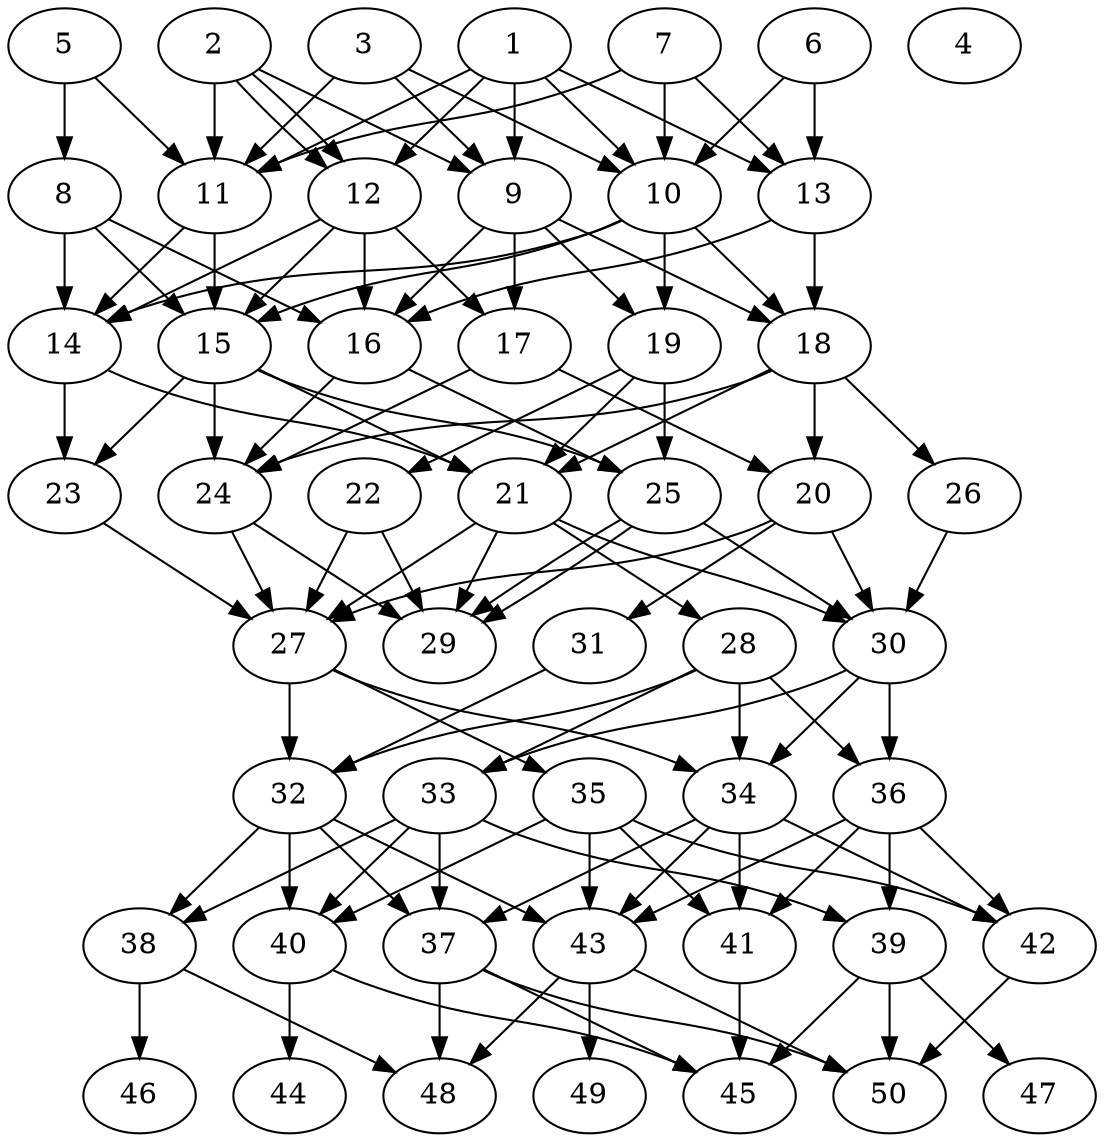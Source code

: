 // DAG automatically generated by daggen at Thu Oct  3 14:07:57 2019
// ./daggen --dot -n 50 --ccr 0.3 --fat 0.5 --regular 0.7 --density 0.7 --mindata 5242880 --maxdata 52428800 
digraph G {
  1 [size="152029867", alpha="0.06", expect_size="45608960"] 
  1 -> 9 [size ="45608960"]
  1 -> 10 [size ="45608960"]
  1 -> 11 [size ="45608960"]
  1 -> 12 [size ="45608960"]
  1 -> 13 [size ="45608960"]
  2 [size="158354773", alpha="0.07", expect_size="47506432"] 
  2 -> 9 [size ="47506432"]
  2 -> 11 [size ="47506432"]
  2 -> 12 [size ="47506432"]
  2 -> 12 [size ="47506432"]
  3 [size="109407573", alpha="0.10", expect_size="32822272"] 
  3 -> 9 [size ="32822272"]
  3 -> 10 [size ="32822272"]
  3 -> 11 [size ="32822272"]
  4 [size="88961707", alpha="0.16", expect_size="26688512"] 
  5 [size="108383573", alpha="0.13", expect_size="32515072"] 
  5 -> 8 [size ="32515072"]
  5 -> 11 [size ="32515072"]
  6 [size="154767360", alpha="0.07", expect_size="46430208"] 
  6 -> 10 [size ="46430208"]
  6 -> 13 [size ="46430208"]
  7 [size="93105493", alpha="0.01", expect_size="27931648"] 
  7 -> 10 [size ="27931648"]
  7 -> 11 [size ="27931648"]
  7 -> 13 [size ="27931648"]
  8 [size="159870293", alpha="0.13", expect_size="47961088"] 
  8 -> 14 [size ="47961088"]
  8 -> 15 [size ="47961088"]
  8 -> 16 [size ="47961088"]
  9 [size="64822613", alpha="0.06", expect_size="19446784"] 
  9 -> 16 [size ="19446784"]
  9 -> 17 [size ="19446784"]
  9 -> 18 [size ="19446784"]
  9 -> 19 [size ="19446784"]
  10 [size="82742613", alpha="0.19", expect_size="24822784"] 
  10 -> 14 [size ="24822784"]
  10 -> 15 [size ="24822784"]
  10 -> 18 [size ="24822784"]
  10 -> 19 [size ="24822784"]
  11 [size="24657920", alpha="0.17", expect_size="7397376"] 
  11 -> 14 [size ="7397376"]
  11 -> 15 [size ="7397376"]
  12 [size="72287573", alpha="0.02", expect_size="21686272"] 
  12 -> 14 [size ="21686272"]
  12 -> 15 [size ="21686272"]
  12 -> 16 [size ="21686272"]
  12 -> 17 [size ="21686272"]
  13 [size="129283413", alpha="0.11", expect_size="38785024"] 
  13 -> 16 [size ="38785024"]
  13 -> 18 [size ="38785024"]
  14 [size="51141973", alpha="0.13", expect_size="15342592"] 
  14 -> 21 [size ="15342592"]
  14 -> 23 [size ="15342592"]
  15 [size="18807467", alpha="0.07", expect_size="5642240"] 
  15 -> 21 [size ="5642240"]
  15 -> 23 [size ="5642240"]
  15 -> 24 [size ="5642240"]
  15 -> 25 [size ="5642240"]
  16 [size="123330560", alpha="0.11", expect_size="36999168"] 
  16 -> 24 [size ="36999168"]
  16 -> 25 [size ="36999168"]
  17 [size="18626560", alpha="0.05", expect_size="5587968"] 
  17 -> 20 [size ="5587968"]
  17 -> 24 [size ="5587968"]
  18 [size="28757333", alpha="0.13", expect_size="8627200"] 
  18 -> 20 [size ="8627200"]
  18 -> 21 [size ="8627200"]
  18 -> 24 [size ="8627200"]
  18 -> 26 [size ="8627200"]
  19 [size="128621227", alpha="0.10", expect_size="38586368"] 
  19 -> 21 [size ="38586368"]
  19 -> 22 [size ="38586368"]
  19 -> 25 [size ="38586368"]
  20 [size="20739413", alpha="0.08", expect_size="6221824"] 
  20 -> 27 [size ="6221824"]
  20 -> 30 [size ="6221824"]
  20 -> 31 [size ="6221824"]
  21 [size="173400747", alpha="0.03", expect_size="52020224"] 
  21 -> 27 [size ="52020224"]
  21 -> 28 [size ="52020224"]
  21 -> 29 [size ="52020224"]
  21 -> 30 [size ="52020224"]
  22 [size="147875840", alpha="0.16", expect_size="44362752"] 
  22 -> 27 [size ="44362752"]
  22 -> 29 [size ="44362752"]
  23 [size="160576853", alpha="0.00", expect_size="48173056"] 
  23 -> 27 [size ="48173056"]
  24 [size="90961920", alpha="0.14", expect_size="27288576"] 
  24 -> 27 [size ="27288576"]
  24 -> 29 [size ="27288576"]
  25 [size="34095787", alpha="0.19", expect_size="10228736"] 
  25 -> 29 [size ="10228736"]
  25 -> 29 [size ="10228736"]
  25 -> 30 [size ="10228736"]
  26 [size="91296427", alpha="0.02", expect_size="27388928"] 
  26 -> 30 [size ="27388928"]
  27 [size="17503573", alpha="0.15", expect_size="5251072"] 
  27 -> 32 [size ="5251072"]
  27 -> 34 [size ="5251072"]
  27 -> 35 [size ="5251072"]
  28 [size="53230933", alpha="0.05", expect_size="15969280"] 
  28 -> 32 [size ="15969280"]
  28 -> 33 [size ="15969280"]
  28 -> 34 [size ="15969280"]
  28 -> 36 [size ="15969280"]
  29 [size="152941227", alpha="0.02", expect_size="45882368"] 
  30 [size="71290880", alpha="0.06", expect_size="21387264"] 
  30 -> 33 [size ="21387264"]
  30 -> 34 [size ="21387264"]
  30 -> 36 [size ="21387264"]
  31 [size="130870613", alpha="0.12", expect_size="39261184"] 
  31 -> 32 [size ="39261184"]
  32 [size="151664640", alpha="0.05", expect_size="45499392"] 
  32 -> 37 [size ="45499392"]
  32 -> 38 [size ="45499392"]
  32 -> 40 [size ="45499392"]
  32 -> 43 [size ="45499392"]
  33 [size="117261653", alpha="0.12", expect_size="35178496"] 
  33 -> 37 [size ="35178496"]
  33 -> 38 [size ="35178496"]
  33 -> 39 [size ="35178496"]
  33 -> 40 [size ="35178496"]
  34 [size="119603200", alpha="0.03", expect_size="35880960"] 
  34 -> 37 [size ="35880960"]
  34 -> 41 [size ="35880960"]
  34 -> 42 [size ="35880960"]
  34 -> 43 [size ="35880960"]
  35 [size="72884907", alpha="0.14", expect_size="21865472"] 
  35 -> 40 [size ="21865472"]
  35 -> 41 [size ="21865472"]
  35 -> 42 [size ="21865472"]
  35 -> 43 [size ="21865472"]
  36 [size="68017493", alpha="0.19", expect_size="20405248"] 
  36 -> 39 [size ="20405248"]
  36 -> 41 [size ="20405248"]
  36 -> 42 [size ="20405248"]
  36 -> 43 [size ="20405248"]
  37 [size="85002240", alpha="0.04", expect_size="25500672"] 
  37 -> 45 [size ="25500672"]
  37 -> 48 [size ="25500672"]
  37 -> 50 [size ="25500672"]
  38 [size="42192213", alpha="0.11", expect_size="12657664"] 
  38 -> 46 [size ="12657664"]
  38 -> 48 [size ="12657664"]
  39 [size="81978027", alpha="0.11", expect_size="24593408"] 
  39 -> 45 [size ="24593408"]
  39 -> 47 [size ="24593408"]
  39 -> 50 [size ="24593408"]
  40 [size="94423040", alpha="0.12", expect_size="28326912"] 
  40 -> 44 [size ="28326912"]
  40 -> 45 [size ="28326912"]
  41 [size="144803840", alpha="0.13", expect_size="43441152"] 
  41 -> 45 [size ="43441152"]
  42 [size="83008853", alpha="0.10", expect_size="24902656"] 
  42 -> 50 [size ="24902656"]
  43 [size="121139200", alpha="0.06", expect_size="36341760"] 
  43 -> 48 [size ="36341760"]
  43 -> 49 [size ="36341760"]
  43 -> 50 [size ="36341760"]
  44 [size="56432640", alpha="0.11", expect_size="16929792"] 
  45 [size="79841280", alpha="0.18", expect_size="23952384"] 
  46 [size="35416747", alpha="0.14", expect_size="10625024"] 
  47 [size="29013333", alpha="0.11", expect_size="8704000"] 
  48 [size="61781333", alpha="0.12", expect_size="18534400"] 
  49 [size="145005227", alpha="0.10", expect_size="43501568"] 
  50 [size="75260587", alpha="0.15", expect_size="22578176"] 
}
